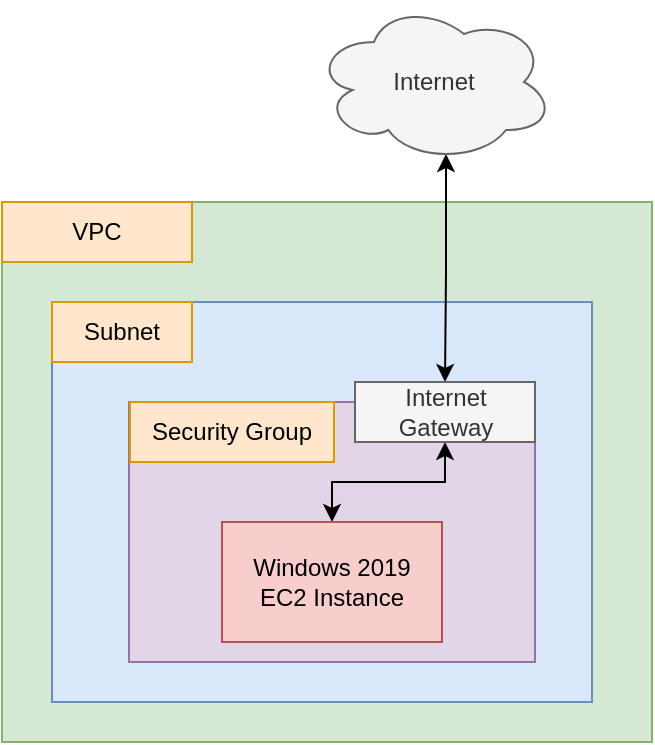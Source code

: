 <mxfile version="12.4.9" type="device"><diagram id="59hXh87aRSoTHuNAi7qy" name="Page-1"><mxGraphModel dx="946" dy="533" grid="1" gridSize="10" guides="1" tooltips="1" connect="1" arrows="1" fold="1" page="1" pageScale="1" pageWidth="850" pageHeight="1100" math="0" shadow="0"><root><mxCell id="0"/><mxCell id="1" parent="0"/><mxCell id="BmYWv2e370-e0GsC4ejI-2" value="" style="rounded=0;whiteSpace=wrap;html=1;fillColor=#d5e8d4;strokeColor=#82b366;" parent="1" vertex="1"><mxGeometry x="125" y="170" width="325" height="270" as="geometry"/></mxCell><mxCell id="BmYWv2e370-e0GsC4ejI-3" value="VPC" style="rounded=0;whiteSpace=wrap;html=1;fillColor=#ffe6cc;strokeColor=#d79b00;" parent="1" vertex="1"><mxGeometry x="125" y="170" width="95" height="30" as="geometry"/></mxCell><mxCell id="BmYWv2e370-e0GsC4ejI-4" value="" style="rounded=0;whiteSpace=wrap;html=1;fillColor=#dae8fc;strokeColor=#6c8ebf;" parent="1" vertex="1"><mxGeometry x="150" y="220" width="270" height="200" as="geometry"/></mxCell><mxCell id="BmYWv2e370-e0GsC4ejI-6" value="" style="rounded=0;whiteSpace=wrap;html=1;fillColor=#e1d5e7;strokeColor=#9673a6;" parent="1" vertex="1"><mxGeometry x="188.5" y="270" width="203" height="130" as="geometry"/></mxCell><mxCell id="V6mABtZKYe1JPJaJyM2W-2" style="edgeStyle=orthogonalEdgeStyle;rounded=0;orthogonalLoop=1;jettySize=auto;html=1;exitX=0.5;exitY=0;exitDx=0;exitDy=0;entryX=0.5;entryY=1;entryDx=0;entryDy=0;startArrow=classic;startFill=1;" edge="1" parent="1" source="BmYWv2e370-e0GsC4ejI-5" target="V6mABtZKYe1JPJaJyM2W-1"><mxGeometry relative="1" as="geometry"><Array as="points"><mxPoint x="290" y="310"/><mxPoint x="347" y="310"/></Array></mxGeometry></mxCell><mxCell id="BmYWv2e370-e0GsC4ejI-5" value="Windows 2019 &lt;br&gt;EC2 Instance" style="rounded=0;whiteSpace=wrap;html=1;fillColor=#f8cecc;strokeColor=#b85450;" parent="1" vertex="1"><mxGeometry x="235" y="330" width="110" height="60" as="geometry"/></mxCell><mxCell id="BmYWv2e370-e0GsC4ejI-7" value="Security Group" style="rounded=0;whiteSpace=wrap;html=1;fillColor=#ffe6cc;strokeColor=#d79b00;" parent="1" vertex="1"><mxGeometry x="189" y="270" width="102" height="30" as="geometry"/></mxCell><mxCell id="BmYWv2e370-e0GsC4ejI-8" value="Subnet" style="rounded=0;whiteSpace=wrap;html=1;fillColor=#ffe6cc;strokeColor=#d79b00;" parent="1" vertex="1"><mxGeometry x="150" y="220" width="70" height="30" as="geometry"/></mxCell><mxCell id="V6mABtZKYe1JPJaJyM2W-3" style="edgeStyle=orthogonalEdgeStyle;rounded=0;orthogonalLoop=1;jettySize=auto;html=1;exitX=0.55;exitY=0.95;exitDx=0;exitDy=0;exitPerimeter=0;entryX=0.5;entryY=0;entryDx=0;entryDy=0;startArrow=classic;startFill=1;" edge="1" parent="1" source="BmYWv2e370-e0GsC4ejI-9" target="V6mABtZKYe1JPJaJyM2W-1"><mxGeometry relative="1" as="geometry"/></mxCell><mxCell id="BmYWv2e370-e0GsC4ejI-9" value="Internet" style="ellipse;shape=cloud;whiteSpace=wrap;html=1;fillColor=#f5f5f5;strokeColor=#666666;fontColor=#333333;" parent="1" vertex="1"><mxGeometry x="281" y="70" width="120" height="80" as="geometry"/></mxCell><mxCell id="V6mABtZKYe1JPJaJyM2W-1" value="Internet Gateway" style="rounded=0;whiteSpace=wrap;html=1;fillColor=#f5f5f5;strokeColor=#666666;fontColor=#333333;" vertex="1" parent="1"><mxGeometry x="301.5" y="260" width="90" height="30" as="geometry"/></mxCell></root></mxGraphModel></diagram></mxfile>